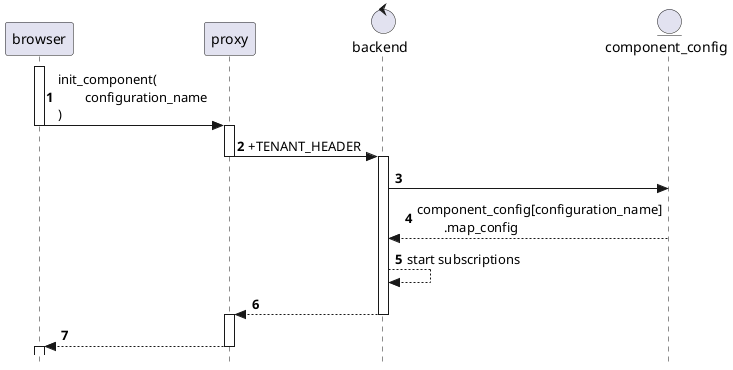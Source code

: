 @startuml
'https://plantuml.com/sequence-diagram

autonumber
skinparam style strictuml

participant browser as br
participant proxy as pr
control backend as b
entity component_config as c

activate br
br -> pr: init_component(\n\tconfiguration_name\n)
deactivate br
activate pr
pr -> b: +TENANT_HEADER
deactivate pr
activate b
b -> c:
c --> b: component_config[configuration_name]\n\t.map_config
b --> b: start subscriptions
b --> pr:
deactivate b
activate pr
pr --> br:
deactivate pr
activate br

@enduml
